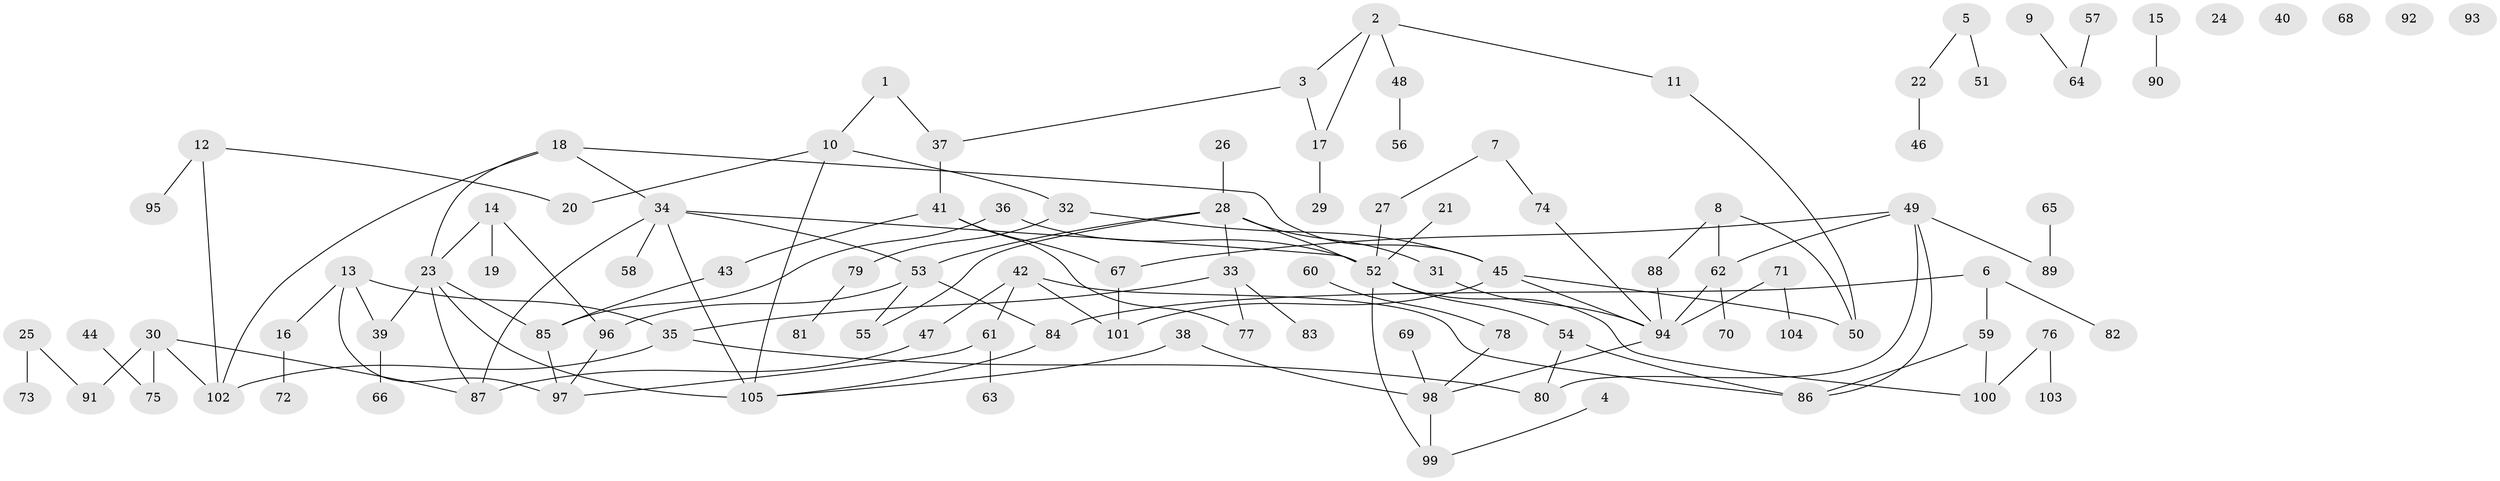 // coarse degree distribution, {2: 0.1724137931034483, 4: 0.1896551724137931, 8: 0.017241379310344827, 1: 0.29310344827586204, 3: 0.1206896551724138, 5: 0.1724137931034483, 7: 0.034482758620689655}
// Generated by graph-tools (version 1.1) at 2025/35/03/04/25 23:35:56]
// undirected, 105 vertices, 130 edges
graph export_dot {
  node [color=gray90,style=filled];
  1;
  2;
  3;
  4;
  5;
  6;
  7;
  8;
  9;
  10;
  11;
  12;
  13;
  14;
  15;
  16;
  17;
  18;
  19;
  20;
  21;
  22;
  23;
  24;
  25;
  26;
  27;
  28;
  29;
  30;
  31;
  32;
  33;
  34;
  35;
  36;
  37;
  38;
  39;
  40;
  41;
  42;
  43;
  44;
  45;
  46;
  47;
  48;
  49;
  50;
  51;
  52;
  53;
  54;
  55;
  56;
  57;
  58;
  59;
  60;
  61;
  62;
  63;
  64;
  65;
  66;
  67;
  68;
  69;
  70;
  71;
  72;
  73;
  74;
  75;
  76;
  77;
  78;
  79;
  80;
  81;
  82;
  83;
  84;
  85;
  86;
  87;
  88;
  89;
  90;
  91;
  92;
  93;
  94;
  95;
  96;
  97;
  98;
  99;
  100;
  101;
  102;
  103;
  104;
  105;
  1 -- 10;
  1 -- 37;
  2 -- 3;
  2 -- 11;
  2 -- 17;
  2 -- 48;
  3 -- 17;
  3 -- 37;
  4 -- 99;
  5 -- 22;
  5 -- 51;
  6 -- 59;
  6 -- 82;
  6 -- 84;
  7 -- 27;
  7 -- 74;
  8 -- 50;
  8 -- 62;
  8 -- 88;
  9 -- 64;
  10 -- 20;
  10 -- 32;
  10 -- 105;
  11 -- 50;
  12 -- 20;
  12 -- 95;
  12 -- 102;
  13 -- 16;
  13 -- 35;
  13 -- 39;
  13 -- 97;
  14 -- 19;
  14 -- 23;
  14 -- 96;
  15 -- 90;
  16 -- 72;
  17 -- 29;
  18 -- 23;
  18 -- 34;
  18 -- 45;
  18 -- 102;
  21 -- 52;
  22 -- 46;
  23 -- 39;
  23 -- 85;
  23 -- 87;
  23 -- 105;
  25 -- 73;
  25 -- 91;
  26 -- 28;
  27 -- 52;
  28 -- 31;
  28 -- 33;
  28 -- 52;
  28 -- 53;
  28 -- 55;
  30 -- 75;
  30 -- 87;
  30 -- 91;
  30 -- 102;
  31 -- 94;
  32 -- 45;
  32 -- 79;
  33 -- 35;
  33 -- 77;
  33 -- 83;
  34 -- 52;
  34 -- 53;
  34 -- 58;
  34 -- 87;
  34 -- 105;
  35 -- 80;
  35 -- 102;
  36 -- 52;
  36 -- 85;
  37 -- 41;
  38 -- 98;
  38 -- 105;
  39 -- 66;
  41 -- 43;
  41 -- 67;
  41 -- 77;
  42 -- 47;
  42 -- 61;
  42 -- 86;
  42 -- 101;
  43 -- 85;
  44 -- 75;
  45 -- 50;
  45 -- 94;
  45 -- 101;
  47 -- 87;
  48 -- 56;
  49 -- 62;
  49 -- 67;
  49 -- 80;
  49 -- 86;
  49 -- 89;
  52 -- 54;
  52 -- 99;
  52 -- 100;
  53 -- 55;
  53 -- 84;
  53 -- 96;
  54 -- 80;
  54 -- 86;
  57 -- 64;
  59 -- 86;
  59 -- 100;
  60 -- 78;
  61 -- 63;
  61 -- 97;
  62 -- 70;
  62 -- 94;
  65 -- 89;
  67 -- 101;
  69 -- 98;
  71 -- 94;
  71 -- 104;
  74 -- 94;
  76 -- 100;
  76 -- 103;
  78 -- 98;
  79 -- 81;
  84 -- 105;
  85 -- 97;
  88 -- 94;
  94 -- 98;
  96 -- 97;
  98 -- 99;
}
